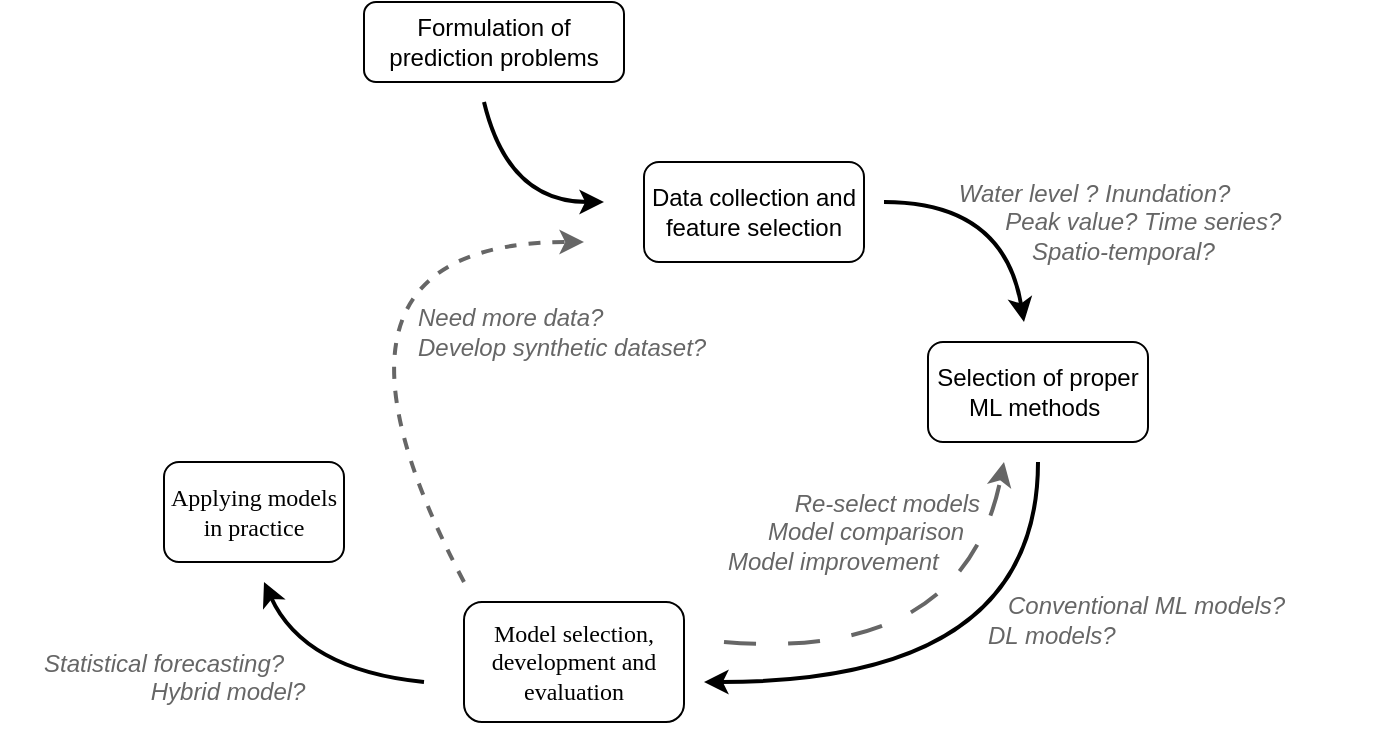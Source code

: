 <mxfile version="21.6.2" type="github">
  <diagram name="第 1 页" id="lDyxF0MO6uwVNwHS-30z">
    <mxGraphModel dx="-1492" dy="483" grid="1" gridSize="10" guides="1" tooltips="1" connect="1" arrows="1" fold="1" page="1" pageScale="1" pageWidth="827" pageHeight="1169" math="0" shadow="0">
      <root>
        <mxCell id="0" />
        <mxCell id="1" parent="0" />
        <mxCell id="yxQb0LbbGBMiJ5WvuwGd-1" value="&lt;p style=&quot;margin-top: 0pt; margin-bottom: 0pt; margin-left: 0in; direction: ltr; unicode-bidi: embed; word-break: normal;&quot;&gt;&lt;font&gt;Formulation of prediction problems&lt;/font&gt;&lt;/p&gt;" style="rounded=1;whiteSpace=wrap;html=1;fontFamily=Helvetica;" vertex="1" parent="1">
          <mxGeometry x="2752" y="370" width="130" height="40" as="geometry" />
        </mxCell>
        <mxCell id="yxQb0LbbGBMiJ5WvuwGd-2" value="&lt;p style=&quot;margin-top: 0pt; margin-bottom: 0pt; margin-left: 0in; direction: ltr; unicode-bidi: embed; word-break: normal;&quot;&gt;&lt;font&gt;Data collection and feature selection&lt;/font&gt;&lt;/p&gt;" style="rounded=1;whiteSpace=wrap;html=1;fontFamily=Helvetica;" vertex="1" parent="1">
          <mxGeometry x="2892" y="450" width="110" height="50" as="geometry" />
        </mxCell>
        <mxCell id="yxQb0LbbGBMiJ5WvuwGd-3" value="&lt;p style=&quot;margin-top: 0pt; margin-bottom: 0pt; margin-left: 0in; direction: ltr; unicode-bidi: embed; word-break: normal;&quot;&gt;&lt;font&gt;Selection of proper ML methods&amp;nbsp;&lt;/font&gt;&lt;/p&gt;" style="rounded=1;whiteSpace=wrap;html=1;fontFamily=Helvetica;" vertex="1" parent="1">
          <mxGeometry x="3034" y="540" width="110" height="50" as="geometry" />
        </mxCell>
        <mxCell id="yxQb0LbbGBMiJ5WvuwGd-4" value="&lt;p style=&quot;margin-top: 0pt; margin-bottom: 0pt; margin-left: 0in; direction: ltr; unicode-bidi: embed; word-break: normal;&quot;&gt;&lt;font face=&quot;Times New Roman&quot;&gt;Model selection, development and evaluation&lt;/font&gt;&lt;/p&gt;" style="rounded=1;whiteSpace=wrap;html=1;align=center;" vertex="1" parent="1">
          <mxGeometry x="2802" y="670" width="110" height="60" as="geometry" />
        </mxCell>
        <mxCell id="yxQb0LbbGBMiJ5WvuwGd-5" value="&lt;p style=&quot;margin-top: 0pt; margin-bottom: 0pt; margin-left: 0in; direction: ltr; unicode-bidi: embed; word-break: normal;&quot;&gt;&lt;font face=&quot;Times New Roman&quot;&gt;Applying models in practice&lt;/font&gt;&lt;/p&gt;" style="rounded=1;whiteSpace=wrap;html=1;align=center;" vertex="1" parent="1">
          <mxGeometry x="2652" y="600" width="90" height="50" as="geometry" />
        </mxCell>
        <mxCell id="yxQb0LbbGBMiJ5WvuwGd-6" value="" style="endArrow=classic;html=1;exitX=0.5;exitY=1;exitDx=0;exitDy=0;strokeColor=default;curved=1;strokeWidth=2;" edge="1" parent="1">
          <mxGeometry width="50" height="50" relative="1" as="geometry">
            <mxPoint x="2812" y="420" as="sourcePoint" />
            <mxPoint x="2872" y="470" as="targetPoint" />
            <Array as="points">
              <mxPoint x="2824" y="470" />
            </Array>
          </mxGeometry>
        </mxCell>
        <mxCell id="yxQb0LbbGBMiJ5WvuwGd-7" value="" style="endArrow=classic;html=1;exitX=0.5;exitY=1;exitDx=0;exitDy=0;strokeColor=default;curved=1;strokeWidth=2;" edge="1" parent="1">
          <mxGeometry width="50" height="50" relative="1" as="geometry">
            <mxPoint x="3012" y="470" as="sourcePoint" />
            <mxPoint x="3082" y="530" as="targetPoint" />
            <Array as="points">
              <mxPoint x="3072" y="470" />
            </Array>
          </mxGeometry>
        </mxCell>
        <mxCell id="yxQb0LbbGBMiJ5WvuwGd-8" value="" style="endArrow=classic;html=1;exitX=0.5;exitY=1;exitDx=0;exitDy=0;curved=1;strokeWidth=2;" edge="1" parent="1">
          <mxGeometry width="50" height="50" relative="1" as="geometry">
            <mxPoint x="3089" y="600" as="sourcePoint" />
            <mxPoint x="2922" y="710" as="targetPoint" />
            <Array as="points">
              <mxPoint x="3089" y="710" />
            </Array>
          </mxGeometry>
        </mxCell>
        <mxCell id="yxQb0LbbGBMiJ5WvuwGd-9" value="&amp;nbsp; &amp;nbsp; Water level ? Inundation?&lt;br&gt;&amp;nbsp; &amp;nbsp; &amp;nbsp; &amp;nbsp; &amp;nbsp; &amp;nbsp;Peak value? Time series? &lt;br&gt;&amp;nbsp; &amp;nbsp; &amp;nbsp; &amp;nbsp; &amp;nbsp; &amp;nbsp; &amp;nbsp; &amp;nbsp;Spatio-temporal?" style="text;html=1;strokeColor=none;fillColor=none;align=left;verticalAlign=middle;whiteSpace=wrap;rounded=0;fontFamily=Helvetica;fontStyle=2;fontColor=#666666;" vertex="1" parent="1">
          <mxGeometry x="3034" y="460" width="230" height="40" as="geometry" />
        </mxCell>
        <mxCell id="yxQb0LbbGBMiJ5WvuwGd-10" value="" style="endArrow=classic;html=1;curved=1;dashed=1;dashPattern=8 8;strokeWidth=2;strokeColor=#666666;" edge="1" parent="1">
          <mxGeometry width="50" height="50" relative="1" as="geometry">
            <mxPoint x="2932" y="690" as="sourcePoint" />
            <mxPoint x="3072" y="600" as="targetPoint" />
            <Array as="points">
              <mxPoint x="3052" y="700" />
            </Array>
          </mxGeometry>
        </mxCell>
        <mxCell id="yxQb0LbbGBMiJ5WvuwGd-11" value="&lt;font face=&quot;Helvetica&quot;&gt;Need more data?&amp;nbsp;&lt;br&gt;Develop synthetic dataset?&lt;br&gt;&lt;/font&gt;" style="text;html=1;strokeColor=none;fillColor=none;align=left;verticalAlign=middle;whiteSpace=wrap;rounded=0;fontFamily=Times New Roman;fontStyle=2;fontColor=#666666;" vertex="1" parent="1">
          <mxGeometry x="2777" y="510" width="160" height="50" as="geometry" />
        </mxCell>
        <mxCell id="yxQb0LbbGBMiJ5WvuwGd-12" value="&lt;div style=&quot;&quot;&gt;&lt;span style=&quot;font-family: Helvetica; background-color: initial;&quot;&gt;&amp;nbsp; &amp;nbsp; &amp;nbsp; &amp;nbsp; &amp;nbsp; &amp;nbsp; &amp;nbsp; &amp;nbsp; Re-select models&lt;/span&gt;&lt;/div&gt;&lt;font face=&quot;Helvetica&quot;&gt;&lt;div style=&quot;&quot;&gt;&lt;span style=&quot;background-color: initial;&quot;&gt;&amp;nbsp; &amp;nbsp; &amp;nbsp; &amp;nbsp; &amp;nbsp; &amp;nbsp; Model comparison&lt;/span&gt;&lt;/div&gt;&lt;div style=&quot;&quot;&gt;&lt;span style=&quot;background-color: initial;&quot;&gt;&amp;nbsp; &amp;nbsp; &amp;nbsp; Model improvement&lt;/span&gt;&lt;/div&gt;&lt;/font&gt;" style="text;html=1;strokeColor=none;fillColor=none;align=left;verticalAlign=middle;whiteSpace=wrap;rounded=0;fontFamily=Times New Roman;fontStyle=2;fontColor=#666666;" vertex="1" parent="1">
          <mxGeometry x="2912" y="610" width="160" height="50" as="geometry" />
        </mxCell>
        <mxCell id="yxQb0LbbGBMiJ5WvuwGd-13" value="" style="endArrow=classic;html=1;curved=1;dashed=1;strokeWidth=2;strokeColor=#666666;" edge="1" parent="1">
          <mxGeometry width="50" height="50" relative="1" as="geometry">
            <mxPoint x="2802" y="660" as="sourcePoint" />
            <mxPoint x="2862" y="490" as="targetPoint" />
            <Array as="points">
              <mxPoint x="2712" y="490" />
            </Array>
          </mxGeometry>
        </mxCell>
        <mxCell id="yxQb0LbbGBMiJ5WvuwGd-14" value="" style="endArrow=classic;html=1;curved=1;strokeWidth=2;" edge="1" parent="1">
          <mxGeometry width="50" height="50" relative="1" as="geometry">
            <mxPoint x="2782" y="710" as="sourcePoint" />
            <mxPoint x="2702" y="660" as="targetPoint" />
            <Array as="points">
              <mxPoint x="2722" y="704" />
            </Array>
          </mxGeometry>
        </mxCell>
        <mxCell id="yxQb0LbbGBMiJ5WvuwGd-15" value="&lt;font face=&quot;Helvetica&quot;&gt;&amp;nbsp; &amp;nbsp;Conventional ML models?&amp;nbsp;&lt;br&gt;DL models?&lt;br&gt;&lt;/font&gt;" style="text;html=1;strokeColor=none;fillColor=none;align=left;verticalAlign=middle;whiteSpace=wrap;rounded=0;fontFamily=Times New Roman;fontStyle=2;fontColor=#666666;" vertex="1" parent="1">
          <mxGeometry x="3062" y="654" width="160" height="50" as="geometry" />
        </mxCell>
        <mxCell id="yxQb0LbbGBMiJ5WvuwGd-16" value="&lt;font face=&quot;Helvetica&quot;&gt;&amp;nbsp; &amp;nbsp; &amp;nbsp; Statistical forecasting?&lt;br&gt;&amp;nbsp; &amp;nbsp; &amp;nbsp; &amp;nbsp; &amp;nbsp; &amp;nbsp; &amp;nbsp; &amp;nbsp; &amp;nbsp; &amp;nbsp; &amp;nbsp; Hybrid model?&lt;br&gt;&lt;br&gt;&lt;/font&gt;" style="text;html=1;strokeColor=none;fillColor=none;align=left;verticalAlign=middle;whiteSpace=wrap;rounded=0;fontFamily=Times New Roman;fontStyle=2;fontColor=#666666;" vertex="1" parent="1">
          <mxGeometry x="2570" y="690" width="160" height="50" as="geometry" />
        </mxCell>
      </root>
    </mxGraphModel>
  </diagram>
</mxfile>
